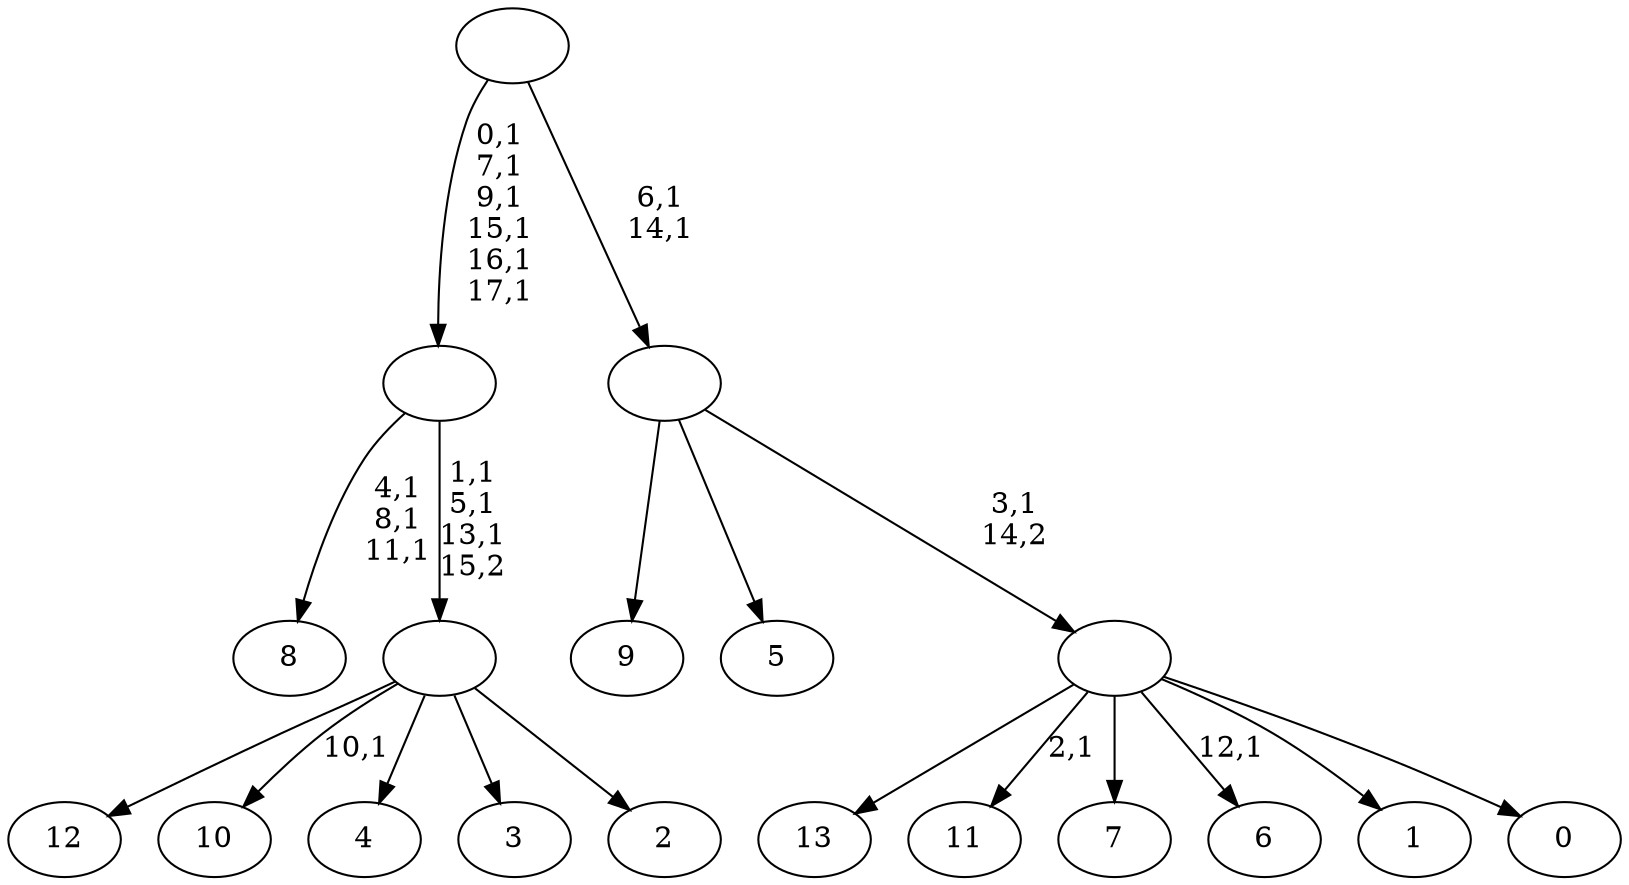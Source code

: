 digraph T {
	32 [label="13"]
	31 [label="12"]
	30 [label="11"]
	28 [label="10"]
	26 [label="9"]
	25 [label="8"]
	21 [label="7"]
	20 [label="6"]
	18 [label="5"]
	17 [label="4"]
	16 [label="3"]
	15 [label="2"]
	14 [label=""]
	11 [label=""]
	5 [label="1"]
	4 [label="0"]
	3 [label=""]
	2 [label=""]
	0 [label=""]
	14 -> 28 [label="10,1"]
	14 -> 31 [label=""]
	14 -> 17 [label=""]
	14 -> 16 [label=""]
	14 -> 15 [label=""]
	11 -> 14 [label="1,1\n5,1\n13,1\n15,2"]
	11 -> 25 [label="4,1\n8,1\n11,1"]
	3 -> 20 [label="12,1"]
	3 -> 30 [label="2,1"]
	3 -> 32 [label=""]
	3 -> 21 [label=""]
	3 -> 5 [label=""]
	3 -> 4 [label=""]
	2 -> 26 [label=""]
	2 -> 18 [label=""]
	2 -> 3 [label="3,1\n14,2"]
	0 -> 2 [label="6,1\n14,1"]
	0 -> 11 [label="0,1\n7,1\n9,1\n15,1\n16,1\n17,1"]
}
